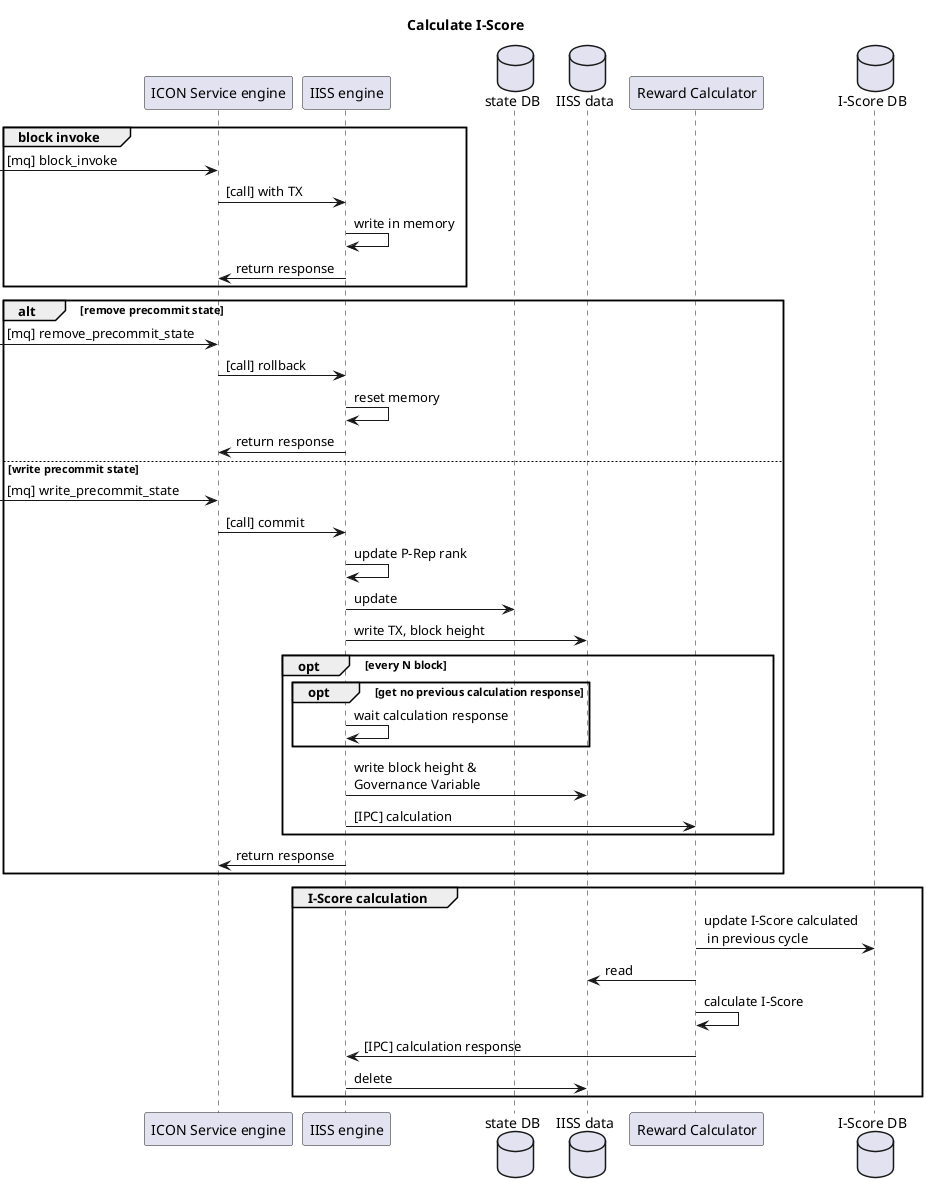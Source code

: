 @startuml
title Calculate I-Score

participant "ICON Service engine" as IS
participant "IISS engine" as IISS
database "state DB" as SDB
database "IISS data" as ID
participant "Reward Calculator" as RC
database "I-Score DB" as ISDB

group block invoke
-> IS: [mq] block_invoke
IS -> IISS: [call] with TX
IISS -> IISS: write in memory
IISS -> IS: return response
end

alt remove precommit state

-> IS: [mq] remove_precommit_state
IS -> IISS: [call] rollback
IISS -> IISS: reset memory
IISS -> IS: return response

else write precommit state

-> IS: [mq] write_precommit_state
IS -> IISS: [call] commit
IISS -> IISS: update P-Rep rank
IISS -> SDB: update
IISS -> ID: write TX, block height

opt every N block
opt get no previous calculation response
IISS -> IISS: wait calculation response
end

IISS -> ID: write block height &\nGovernance Variable
IISS -> RC: [IPC] calculation
end alt every N block

IISS -> IS: return response

end group write precommit

group I-Score calculation

RC -> ISDB: update I-Score calculated\n in previous cycle
RC -> ID: read
RC -> RC: calculate I-Score
RC -> IISS: [IPC] calculation response
IISS -> ID: delete

end group

@enduml